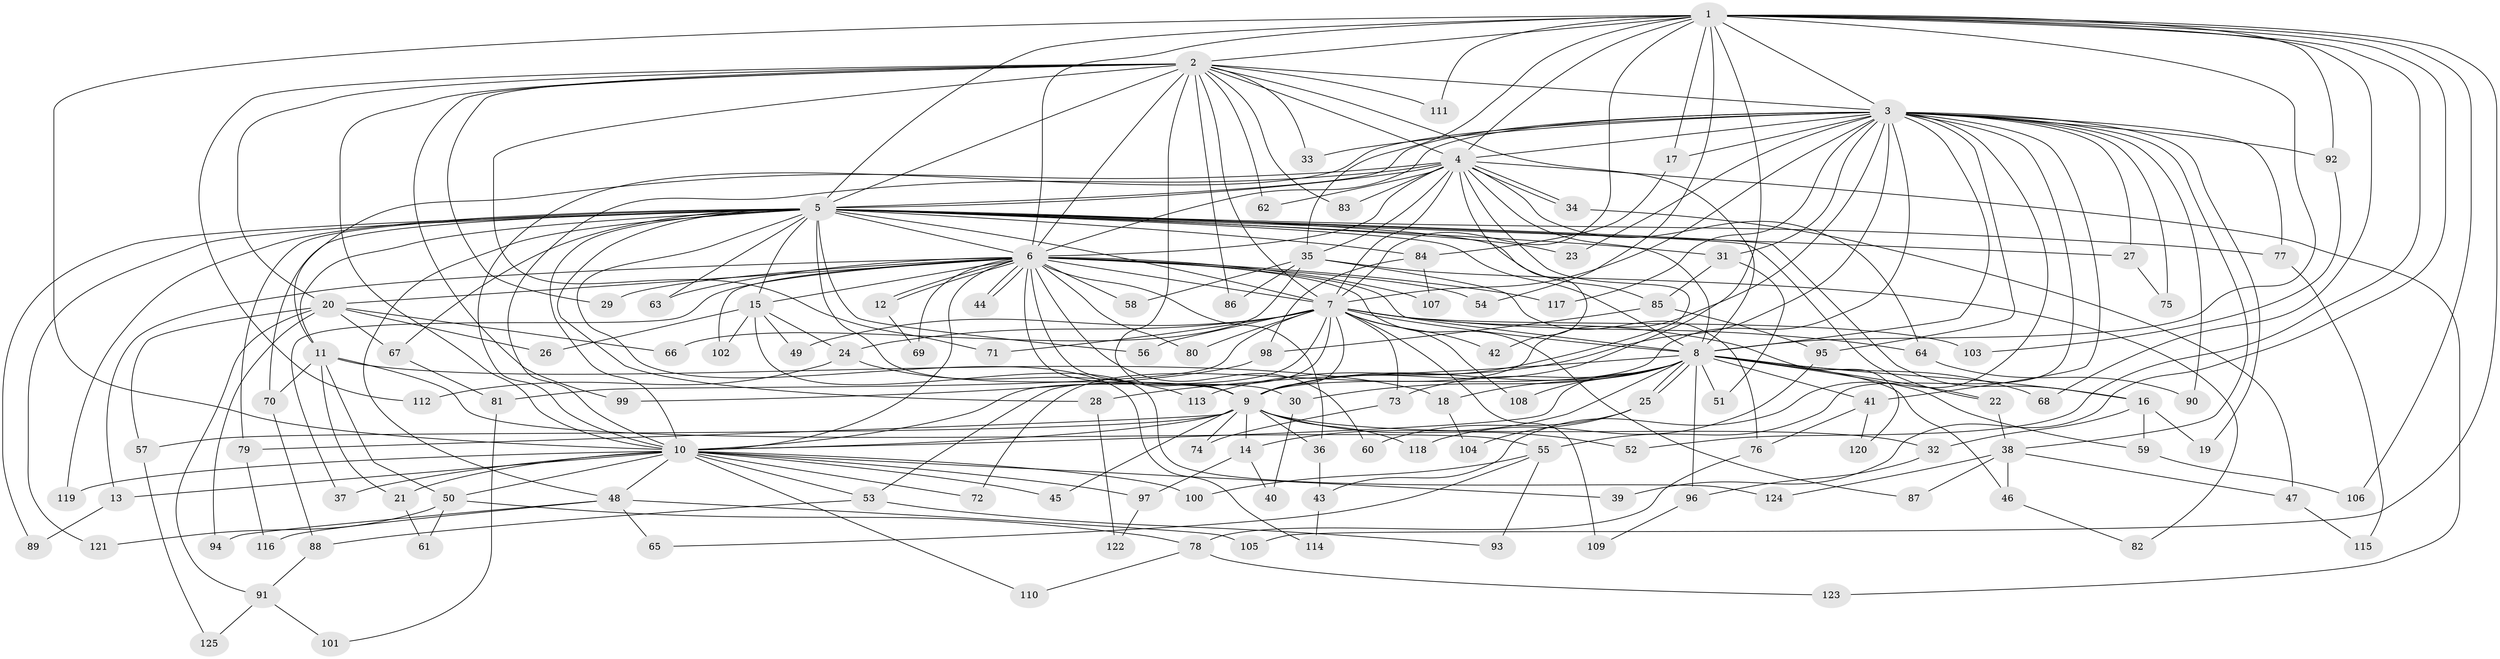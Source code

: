// Generated by graph-tools (version 1.1) at 2025/13/03/09/25 04:13:47]
// undirected, 125 vertices, 275 edges
graph export_dot {
graph [start="1"]
  node [color=gray90,style=filled];
  1;
  2;
  3;
  4;
  5;
  6;
  7;
  8;
  9;
  10;
  11;
  12;
  13;
  14;
  15;
  16;
  17;
  18;
  19;
  20;
  21;
  22;
  23;
  24;
  25;
  26;
  27;
  28;
  29;
  30;
  31;
  32;
  33;
  34;
  35;
  36;
  37;
  38;
  39;
  40;
  41;
  42;
  43;
  44;
  45;
  46;
  47;
  48;
  49;
  50;
  51;
  52;
  53;
  54;
  55;
  56;
  57;
  58;
  59;
  60;
  61;
  62;
  63;
  64;
  65;
  66;
  67;
  68;
  69;
  70;
  71;
  72;
  73;
  74;
  75;
  76;
  77;
  78;
  79;
  80;
  81;
  82;
  83;
  84;
  85;
  86;
  87;
  88;
  89;
  90;
  91;
  92;
  93;
  94;
  95;
  96;
  97;
  98;
  99;
  100;
  101;
  102;
  103;
  104;
  105;
  106;
  107;
  108;
  109;
  110;
  111;
  112;
  113;
  114;
  115;
  116;
  117;
  118;
  119;
  120;
  121;
  122;
  123;
  124;
  125;
  1 -- 2;
  1 -- 3;
  1 -- 4;
  1 -- 5;
  1 -- 6;
  1 -- 7;
  1 -- 8;
  1 -- 9;
  1 -- 10;
  1 -- 17;
  1 -- 35;
  1 -- 39;
  1 -- 52;
  1 -- 54;
  1 -- 68;
  1 -- 92;
  1 -- 105;
  1 -- 106;
  1 -- 111;
  2 -- 3;
  2 -- 4;
  2 -- 5;
  2 -- 6;
  2 -- 7;
  2 -- 8;
  2 -- 9;
  2 -- 10;
  2 -- 20;
  2 -- 29;
  2 -- 33;
  2 -- 62;
  2 -- 71;
  2 -- 83;
  2 -- 86;
  2 -- 99;
  2 -- 111;
  2 -- 112;
  3 -- 4;
  3 -- 5;
  3 -- 6;
  3 -- 7;
  3 -- 8;
  3 -- 9;
  3 -- 10;
  3 -- 17;
  3 -- 19;
  3 -- 23;
  3 -- 27;
  3 -- 31;
  3 -- 33;
  3 -- 38;
  3 -- 41;
  3 -- 43;
  3 -- 55;
  3 -- 72;
  3 -- 75;
  3 -- 77;
  3 -- 90;
  3 -- 92;
  3 -- 95;
  3 -- 113;
  3 -- 117;
  4 -- 5;
  4 -- 6;
  4 -- 7;
  4 -- 8;
  4 -- 9;
  4 -- 10;
  4 -- 11;
  4 -- 34;
  4 -- 34;
  4 -- 35;
  4 -- 42;
  4 -- 62;
  4 -- 64;
  4 -- 83;
  4 -- 123;
  5 -- 6;
  5 -- 7;
  5 -- 8;
  5 -- 9;
  5 -- 10;
  5 -- 11;
  5 -- 15;
  5 -- 16;
  5 -- 22;
  5 -- 23;
  5 -- 27;
  5 -- 28;
  5 -- 31;
  5 -- 48;
  5 -- 56;
  5 -- 63;
  5 -- 67;
  5 -- 70;
  5 -- 77;
  5 -- 79;
  5 -- 84;
  5 -- 85;
  5 -- 89;
  5 -- 114;
  5 -- 119;
  5 -- 121;
  6 -- 7;
  6 -- 8;
  6 -- 9;
  6 -- 10;
  6 -- 12;
  6 -- 12;
  6 -- 13;
  6 -- 15;
  6 -- 20;
  6 -- 29;
  6 -- 30;
  6 -- 36;
  6 -- 37;
  6 -- 44;
  6 -- 44;
  6 -- 54;
  6 -- 58;
  6 -- 60;
  6 -- 63;
  6 -- 69;
  6 -- 80;
  6 -- 87;
  6 -- 102;
  6 -- 107;
  6 -- 117;
  7 -- 8;
  7 -- 9;
  7 -- 10;
  7 -- 24;
  7 -- 42;
  7 -- 49;
  7 -- 53;
  7 -- 56;
  7 -- 64;
  7 -- 71;
  7 -- 73;
  7 -- 80;
  7 -- 81;
  7 -- 103;
  7 -- 108;
  7 -- 109;
  7 -- 120;
  8 -- 9;
  8 -- 10;
  8 -- 14;
  8 -- 16;
  8 -- 18;
  8 -- 22;
  8 -- 25;
  8 -- 25;
  8 -- 28;
  8 -- 30;
  8 -- 41;
  8 -- 46;
  8 -- 51;
  8 -- 59;
  8 -- 68;
  8 -- 73;
  8 -- 96;
  8 -- 108;
  9 -- 10;
  9 -- 14;
  9 -- 32;
  9 -- 36;
  9 -- 45;
  9 -- 52;
  9 -- 57;
  9 -- 74;
  9 -- 79;
  9 -- 118;
  10 -- 13;
  10 -- 21;
  10 -- 37;
  10 -- 39;
  10 -- 45;
  10 -- 48;
  10 -- 50;
  10 -- 53;
  10 -- 72;
  10 -- 97;
  10 -- 100;
  10 -- 110;
  10 -- 119;
  11 -- 18;
  11 -- 21;
  11 -- 50;
  11 -- 55;
  11 -- 70;
  12 -- 69;
  13 -- 89;
  14 -- 40;
  14 -- 97;
  15 -- 24;
  15 -- 26;
  15 -- 49;
  15 -- 102;
  15 -- 124;
  16 -- 19;
  16 -- 32;
  16 -- 59;
  17 -- 84;
  18 -- 104;
  20 -- 26;
  20 -- 57;
  20 -- 66;
  20 -- 67;
  20 -- 91;
  20 -- 94;
  21 -- 61;
  22 -- 38;
  24 -- 112;
  24 -- 113;
  25 -- 60;
  25 -- 104;
  27 -- 75;
  28 -- 122;
  30 -- 40;
  31 -- 51;
  31 -- 85;
  32 -- 96;
  34 -- 47;
  35 -- 58;
  35 -- 66;
  35 -- 76;
  35 -- 82;
  35 -- 86;
  36 -- 43;
  38 -- 46;
  38 -- 47;
  38 -- 87;
  38 -- 124;
  41 -- 76;
  41 -- 120;
  43 -- 114;
  46 -- 82;
  47 -- 115;
  48 -- 65;
  48 -- 94;
  48 -- 105;
  48 -- 116;
  50 -- 61;
  50 -- 78;
  50 -- 121;
  53 -- 88;
  53 -- 93;
  55 -- 65;
  55 -- 93;
  55 -- 100;
  57 -- 125;
  59 -- 106;
  64 -- 90;
  67 -- 81;
  70 -- 88;
  73 -- 74;
  76 -- 78;
  77 -- 115;
  78 -- 110;
  78 -- 123;
  79 -- 116;
  81 -- 101;
  84 -- 98;
  84 -- 107;
  85 -- 95;
  85 -- 98;
  88 -- 91;
  91 -- 101;
  91 -- 125;
  92 -- 103;
  95 -- 118;
  96 -- 109;
  97 -- 122;
  98 -- 99;
}
